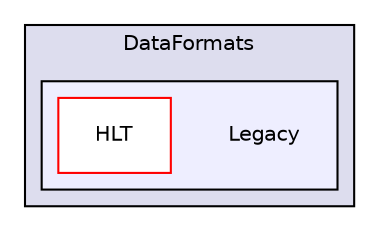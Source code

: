 digraph "/home/travis/build/AliceO2Group/AliceO2/DataFormats/Legacy" {
  bgcolor=transparent;
  compound=true
  node [ fontsize="10", fontname="Helvetica"];
  edge [ labelfontsize="10", labelfontname="Helvetica"];
  subgraph clusterdir_2171f7ec022c5423887b07c69b2f5b48 {
    graph [ bgcolor="#ddddee", pencolor="black", label="DataFormats" fontname="Helvetica", fontsize="10", URL="dir_2171f7ec022c5423887b07c69b2f5b48.html"]
  subgraph clusterdir_dfa95816b29f32ea9733fcc47ad2b363 {
    graph [ bgcolor="#eeeeff", pencolor="black", label="" URL="dir_dfa95816b29f32ea9733fcc47ad2b363.html"];
    dir_dfa95816b29f32ea9733fcc47ad2b363 [shape=plaintext label="Legacy"];
    dir_089dc9adc6c9bb62b3bf1354810deabd [shape=box label="HLT" color="red" fillcolor="white" style="filled" URL="dir_089dc9adc6c9bb62b3bf1354810deabd.html"];
  }
  }
}
